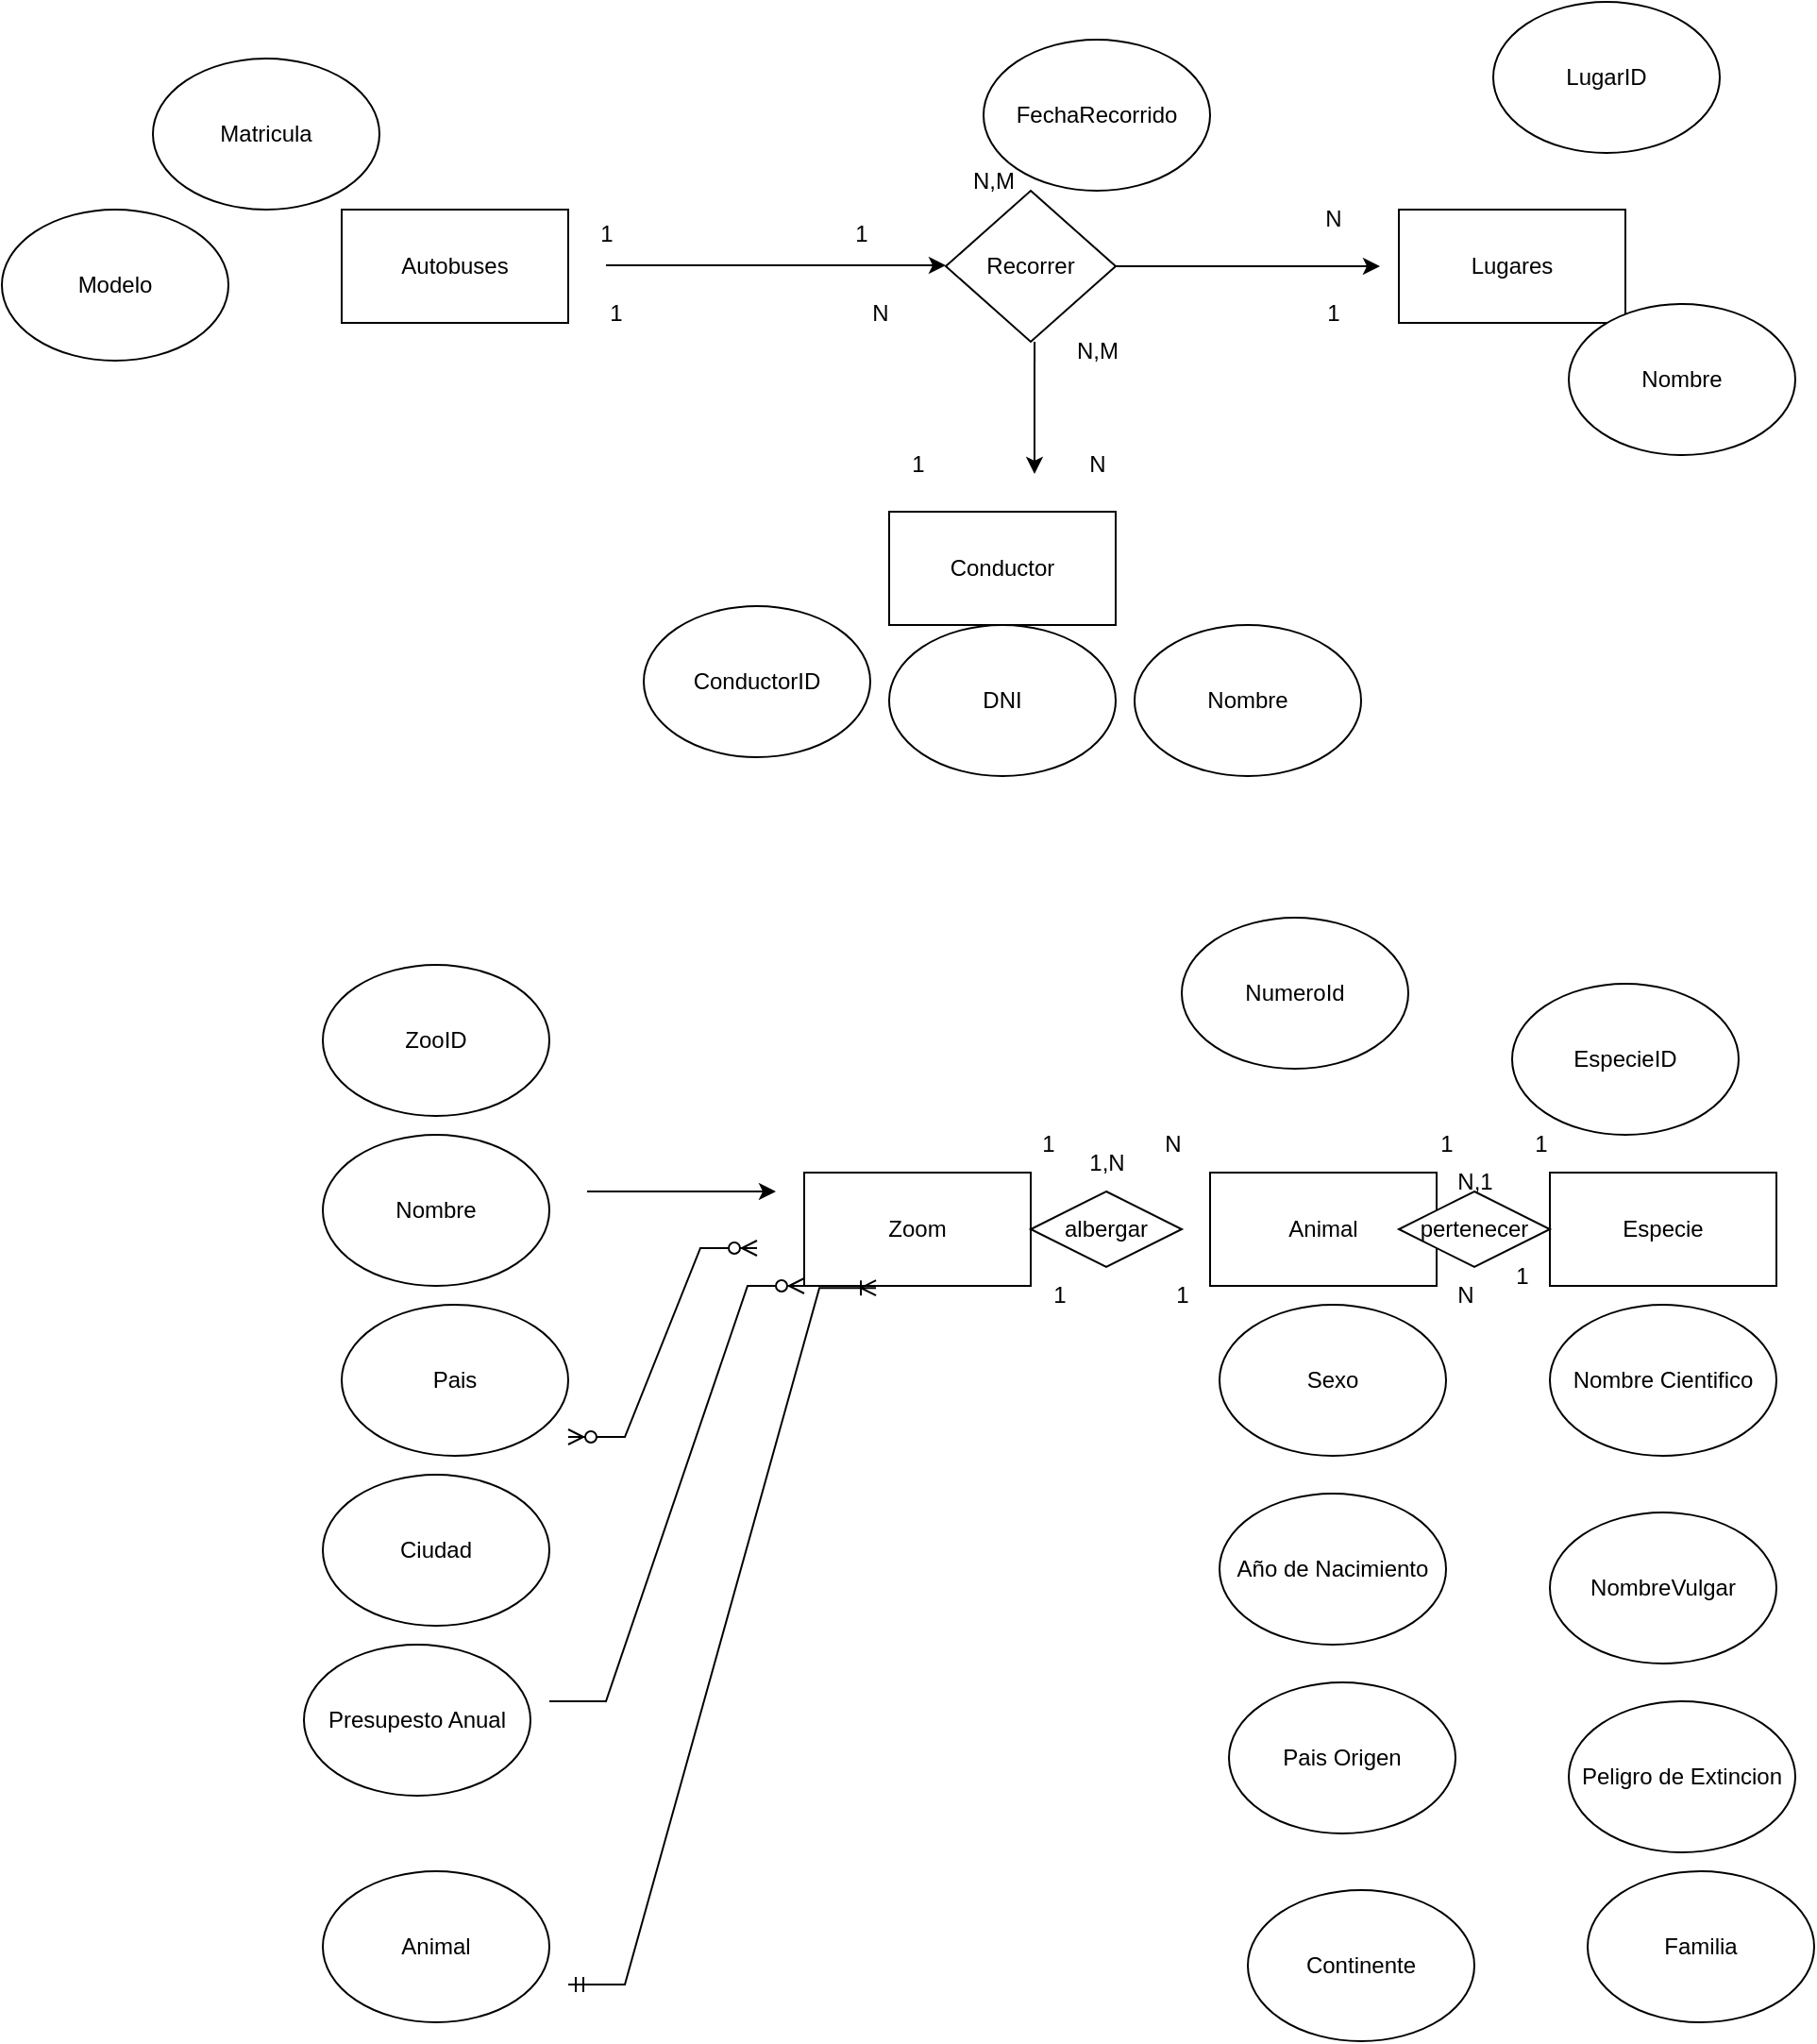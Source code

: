 <mxfile version="22.1.5" type="github">
  <diagram name="Página-1" id="gX3ImtvLsj86ZFGwrYs6">
    <mxGraphModel dx="1933" dy="613" grid="1" gridSize="10" guides="1" tooltips="1" connect="1" arrows="1" fold="1" page="1" pageScale="1" pageWidth="827" pageHeight="1169" math="0" shadow="0">
      <root>
        <mxCell id="0" />
        <mxCell id="1" parent="0" />
        <mxCell id="HMJsBfPP-Kqhdk2uCQWa-1" value="Autobuses" style="rounded=0;whiteSpace=wrap;html=1;" vertex="1" parent="1">
          <mxGeometry x="40" y="130" width="120" height="60" as="geometry" />
        </mxCell>
        <mxCell id="HMJsBfPP-Kqhdk2uCQWa-2" value="Conductor" style="rounded=0;whiteSpace=wrap;html=1;" vertex="1" parent="1">
          <mxGeometry x="330" y="290" width="120" height="60" as="geometry" />
        </mxCell>
        <mxCell id="HMJsBfPP-Kqhdk2uCQWa-6" value="" style="endArrow=classic;html=1;rounded=0;" edge="1" parent="1">
          <mxGeometry width="50" height="50" relative="1" as="geometry">
            <mxPoint x="180" y="159.5" as="sourcePoint" />
            <mxPoint x="360" y="159.5" as="targetPoint" />
          </mxGeometry>
        </mxCell>
        <mxCell id="HMJsBfPP-Kqhdk2uCQWa-7" value="Recorrer" style="rhombus;whiteSpace=wrap;html=1;" vertex="1" parent="1">
          <mxGeometry x="360" y="120" width="90" height="80" as="geometry" />
        </mxCell>
        <mxCell id="HMJsBfPP-Kqhdk2uCQWa-8" value="Lugares" style="rounded=0;whiteSpace=wrap;html=1;" vertex="1" parent="1">
          <mxGeometry x="600" y="130" width="120" height="60" as="geometry" />
        </mxCell>
        <mxCell id="HMJsBfPP-Kqhdk2uCQWa-11" value="" style="endArrow=classic;html=1;rounded=0;" edge="1" parent="1">
          <mxGeometry width="50" height="50" relative="1" as="geometry">
            <mxPoint x="450" y="160" as="sourcePoint" />
            <mxPoint x="590" y="160" as="targetPoint" />
          </mxGeometry>
        </mxCell>
        <mxCell id="HMJsBfPP-Kqhdk2uCQWa-25" value="" style="endArrow=classic;html=1;rounded=0;" edge="1" parent="1">
          <mxGeometry width="50" height="50" relative="1" as="geometry">
            <mxPoint x="407.02" y="200" as="sourcePoint" />
            <mxPoint x="407" y="270" as="targetPoint" />
          </mxGeometry>
        </mxCell>
        <mxCell id="HMJsBfPP-Kqhdk2uCQWa-26" value="Matricula" style="ellipse;whiteSpace=wrap;html=1;" vertex="1" parent="1">
          <mxGeometry x="-60" y="50" width="120" height="80" as="geometry" />
        </mxCell>
        <mxCell id="HMJsBfPP-Kqhdk2uCQWa-33" value="FechaRecorrido" style="ellipse;whiteSpace=wrap;html=1;" vertex="1" parent="1">
          <mxGeometry x="380" y="40" width="120" height="80" as="geometry" />
        </mxCell>
        <mxCell id="HMJsBfPP-Kqhdk2uCQWa-34" value="Nombre" style="ellipse;whiteSpace=wrap;html=1;" vertex="1" parent="1">
          <mxGeometry x="460" y="350" width="120" height="80" as="geometry" />
        </mxCell>
        <mxCell id="HMJsBfPP-Kqhdk2uCQWa-35" value="DNI" style="ellipse;whiteSpace=wrap;html=1;" vertex="1" parent="1">
          <mxGeometry x="330" y="350" width="120" height="80" as="geometry" />
        </mxCell>
        <mxCell id="HMJsBfPP-Kqhdk2uCQWa-36" value="ConductorID" style="ellipse;whiteSpace=wrap;html=1;" vertex="1" parent="1">
          <mxGeometry x="200" y="340" width="120" height="80" as="geometry" />
        </mxCell>
        <mxCell id="HMJsBfPP-Kqhdk2uCQWa-37" value="Nombre" style="ellipse;whiteSpace=wrap;html=1;" vertex="1" parent="1">
          <mxGeometry x="690" y="180" width="120" height="80" as="geometry" />
        </mxCell>
        <mxCell id="HMJsBfPP-Kqhdk2uCQWa-38" value="LugarID" style="ellipse;whiteSpace=wrap;html=1;" vertex="1" parent="1">
          <mxGeometry x="650" y="20" width="120" height="80" as="geometry" />
        </mxCell>
        <mxCell id="HMJsBfPP-Kqhdk2uCQWa-39" value="Modelo&lt;br&gt;" style="ellipse;whiteSpace=wrap;html=1;" vertex="1" parent="1">
          <mxGeometry x="-140" y="130" width="120" height="80" as="geometry" />
        </mxCell>
        <mxCell id="HMJsBfPP-Kqhdk2uCQWa-40" value="1" style="text;html=1;align=center;verticalAlign=middle;resizable=0;points=[];autosize=1;strokeColor=none;fillColor=none;" vertex="1" parent="1">
          <mxGeometry x="165" y="128" width="30" height="30" as="geometry" />
        </mxCell>
        <mxCell id="HMJsBfPP-Kqhdk2uCQWa-41" value="1" style="text;html=1;align=center;verticalAlign=middle;resizable=0;points=[];autosize=1;strokeColor=none;fillColor=none;" vertex="1" parent="1">
          <mxGeometry x="170" y="170" width="30" height="30" as="geometry" />
        </mxCell>
        <mxCell id="HMJsBfPP-Kqhdk2uCQWa-42" value="1" style="text;html=1;align=center;verticalAlign=middle;resizable=0;points=[];autosize=1;strokeColor=none;fillColor=none;" vertex="1" parent="1">
          <mxGeometry x="300" y="128" width="30" height="30" as="geometry" />
        </mxCell>
        <mxCell id="HMJsBfPP-Kqhdk2uCQWa-43" value="N" style="text;html=1;align=center;verticalAlign=middle;resizable=0;points=[];autosize=1;strokeColor=none;fillColor=none;" vertex="1" parent="1">
          <mxGeometry x="310" y="170" width="30" height="30" as="geometry" />
        </mxCell>
        <mxCell id="HMJsBfPP-Kqhdk2uCQWa-44" value="N" style="text;html=1;align=center;verticalAlign=middle;resizable=0;points=[];autosize=1;strokeColor=none;fillColor=none;" vertex="1" parent="1">
          <mxGeometry x="550" y="120" width="30" height="30" as="geometry" />
        </mxCell>
        <mxCell id="HMJsBfPP-Kqhdk2uCQWa-45" value="N,M" style="text;html=1;align=center;verticalAlign=middle;resizable=0;points=[];autosize=1;strokeColor=none;fillColor=none;" vertex="1" parent="1">
          <mxGeometry x="360" y="100" width="50" height="30" as="geometry" />
        </mxCell>
        <mxCell id="HMJsBfPP-Kqhdk2uCQWa-46" value="1" style="text;html=1;align=center;verticalAlign=middle;resizable=0;points=[];autosize=1;strokeColor=none;fillColor=none;" vertex="1" parent="1">
          <mxGeometry x="550" y="170" width="30" height="30" as="geometry" />
        </mxCell>
        <mxCell id="HMJsBfPP-Kqhdk2uCQWa-47" value="N,M" style="text;html=1;align=center;verticalAlign=middle;resizable=0;points=[];autosize=1;strokeColor=none;fillColor=none;" vertex="1" parent="1">
          <mxGeometry x="415" y="190" width="50" height="30" as="geometry" />
        </mxCell>
        <mxCell id="HMJsBfPP-Kqhdk2uCQWa-48" value="1" style="text;html=1;align=center;verticalAlign=middle;resizable=0;points=[];autosize=1;strokeColor=none;fillColor=none;" vertex="1" parent="1">
          <mxGeometry x="330" y="250" width="30" height="30" as="geometry" />
        </mxCell>
        <mxCell id="HMJsBfPP-Kqhdk2uCQWa-49" value="N" style="text;html=1;align=center;verticalAlign=middle;resizable=0;points=[];autosize=1;strokeColor=none;fillColor=none;" vertex="1" parent="1">
          <mxGeometry x="425" y="250" width="30" height="30" as="geometry" />
        </mxCell>
        <mxCell id="HMJsBfPP-Kqhdk2uCQWa-50" value="Zoom" style="rounded=0;whiteSpace=wrap;html=1;" vertex="1" parent="1">
          <mxGeometry x="285" y="640" width="120" height="60" as="geometry" />
        </mxCell>
        <mxCell id="HMJsBfPP-Kqhdk2uCQWa-69" value="Peligro de Extincion" style="ellipse;whiteSpace=wrap;html=1;" vertex="1" parent="1">
          <mxGeometry x="690" y="920" width="120" height="80" as="geometry" />
        </mxCell>
        <mxCell id="HMJsBfPP-Kqhdk2uCQWa-71" value="Nombre Cientifico" style="ellipse;whiteSpace=wrap;html=1;" vertex="1" parent="1">
          <mxGeometry x="680" y="710" width="120" height="80" as="geometry" />
        </mxCell>
        <mxCell id="HMJsBfPP-Kqhdk2uCQWa-72" value="NombreVulgar" style="ellipse;whiteSpace=wrap;html=1;" vertex="1" parent="1">
          <mxGeometry x="680" y="820" width="120" height="80" as="geometry" />
        </mxCell>
        <mxCell id="HMJsBfPP-Kqhdk2uCQWa-75" value="Presupesto Anual" style="ellipse;whiteSpace=wrap;html=1;" vertex="1" parent="1">
          <mxGeometry x="20" y="890" width="120" height="80" as="geometry" />
        </mxCell>
        <mxCell id="HMJsBfPP-Kqhdk2uCQWa-77" value="Animal" style="ellipse;whiteSpace=wrap;html=1;" vertex="1" parent="1">
          <mxGeometry x="30" y="1010" width="120" height="80" as="geometry" />
        </mxCell>
        <mxCell id="HMJsBfPP-Kqhdk2uCQWa-78" value="Año de Nacimiento" style="ellipse;whiteSpace=wrap;html=1;" vertex="1" parent="1">
          <mxGeometry x="505" y="810" width="120" height="80" as="geometry" />
        </mxCell>
        <mxCell id="HMJsBfPP-Kqhdk2uCQWa-79" value="Sexo" style="ellipse;whiteSpace=wrap;html=1;" vertex="1" parent="1">
          <mxGeometry x="505" y="710" width="120" height="80" as="geometry" />
        </mxCell>
        <mxCell id="HMJsBfPP-Kqhdk2uCQWa-80" value="Especie" style="rounded=0;whiteSpace=wrap;html=1;" vertex="1" parent="1">
          <mxGeometry x="680" y="640" width="120" height="60" as="geometry" />
        </mxCell>
        <mxCell id="HMJsBfPP-Kqhdk2uCQWa-81" value="Animal" style="rounded=0;whiteSpace=wrap;html=1;" vertex="1" parent="1">
          <mxGeometry x="500" y="640" width="120" height="60" as="geometry" />
        </mxCell>
        <mxCell id="HMJsBfPP-Kqhdk2uCQWa-82" value="albergar" style="rhombus;whiteSpace=wrap;html=1;" vertex="1" parent="1">
          <mxGeometry x="405" y="650" width="80" height="40" as="geometry" />
        </mxCell>
        <mxCell id="HMJsBfPP-Kqhdk2uCQWa-84" value="pertenecer" style="rhombus;whiteSpace=wrap;html=1;" vertex="1" parent="1">
          <mxGeometry x="600" y="650" width="80" height="40" as="geometry" />
        </mxCell>
        <mxCell id="HMJsBfPP-Kqhdk2uCQWa-85" value="ZooID" style="ellipse;whiteSpace=wrap;html=1;" vertex="1" parent="1">
          <mxGeometry x="30" y="530" width="120" height="80" as="geometry" />
        </mxCell>
        <mxCell id="HMJsBfPP-Kqhdk2uCQWa-86" value="Ciudad" style="ellipse;whiteSpace=wrap;html=1;" vertex="1" parent="1">
          <mxGeometry x="30" y="800" width="120" height="80" as="geometry" />
        </mxCell>
        <mxCell id="HMJsBfPP-Kqhdk2uCQWa-87" value="Pais" style="ellipse;whiteSpace=wrap;html=1;" vertex="1" parent="1">
          <mxGeometry x="40" y="710" width="120" height="80" as="geometry" />
        </mxCell>
        <mxCell id="HMJsBfPP-Kqhdk2uCQWa-88" value="Nombre" style="ellipse;whiteSpace=wrap;html=1;" vertex="1" parent="1">
          <mxGeometry x="30" y="620" width="120" height="80" as="geometry" />
        </mxCell>
        <mxCell id="HMJsBfPP-Kqhdk2uCQWa-89" value="" style="endArrow=classic;html=1;rounded=0;" edge="1" parent="1">
          <mxGeometry width="50" height="50" relative="1" as="geometry">
            <mxPoint x="170" y="650" as="sourcePoint" />
            <mxPoint x="270" y="650" as="targetPoint" />
          </mxGeometry>
        </mxCell>
        <mxCell id="HMJsBfPP-Kqhdk2uCQWa-90" value="NumeroId" style="ellipse;whiteSpace=wrap;html=1;" vertex="1" parent="1">
          <mxGeometry x="485" y="505" width="120" height="80" as="geometry" />
        </mxCell>
        <mxCell id="HMJsBfPP-Kqhdk2uCQWa-91" value="Pais Origen" style="ellipse;whiteSpace=wrap;html=1;" vertex="1" parent="1">
          <mxGeometry x="510" y="910" width="120" height="80" as="geometry" />
        </mxCell>
        <mxCell id="HMJsBfPP-Kqhdk2uCQWa-92" value="Continente" style="ellipse;whiteSpace=wrap;html=1;" vertex="1" parent="1">
          <mxGeometry x="520" y="1020" width="120" height="80" as="geometry" />
        </mxCell>
        <mxCell id="HMJsBfPP-Kqhdk2uCQWa-93" value="EspecieID" style="ellipse;whiteSpace=wrap;html=1;" vertex="1" parent="1">
          <mxGeometry x="660" y="540" width="120" height="80" as="geometry" />
        </mxCell>
        <mxCell id="HMJsBfPP-Kqhdk2uCQWa-94" value="Familia" style="ellipse;whiteSpace=wrap;html=1;" vertex="1" parent="1">
          <mxGeometry x="700" y="1010" width="120" height="80" as="geometry" />
        </mxCell>
        <mxCell id="HMJsBfPP-Kqhdk2uCQWa-95" value="1" style="text;html=1;align=center;verticalAlign=middle;resizable=0;points=[];autosize=1;strokeColor=none;fillColor=none;" vertex="1" parent="1">
          <mxGeometry x="399" y="610" width="30" height="30" as="geometry" />
        </mxCell>
        <mxCell id="HMJsBfPP-Kqhdk2uCQWa-96" value="1" style="text;html=1;align=center;verticalAlign=middle;resizable=0;points=[];autosize=1;strokeColor=none;fillColor=none;" vertex="1" parent="1">
          <mxGeometry x="660" y="610" width="30" height="30" as="geometry" />
        </mxCell>
        <mxCell id="HMJsBfPP-Kqhdk2uCQWa-97" value="1" style="text;html=1;align=center;verticalAlign=middle;resizable=0;points=[];autosize=1;strokeColor=none;fillColor=none;" vertex="1" parent="1">
          <mxGeometry x="610" y="610" width="30" height="30" as="geometry" />
        </mxCell>
        <mxCell id="HMJsBfPP-Kqhdk2uCQWa-98" value="1" style="text;html=1;align=center;verticalAlign=middle;resizable=0;points=[];autosize=1;strokeColor=none;fillColor=none;" vertex="1" parent="1">
          <mxGeometry x="470" y="690" width="30" height="30" as="geometry" />
        </mxCell>
        <mxCell id="HMJsBfPP-Kqhdk2uCQWa-99" value="1" style="text;html=1;align=center;verticalAlign=middle;resizable=0;points=[];autosize=1;strokeColor=none;fillColor=none;" vertex="1" parent="1">
          <mxGeometry x="405" y="690" width="30" height="30" as="geometry" />
        </mxCell>
        <mxCell id="HMJsBfPP-Kqhdk2uCQWa-100" value="1" style="text;html=1;align=center;verticalAlign=middle;resizable=0;points=[];autosize=1;strokeColor=none;fillColor=none;" vertex="1" parent="1">
          <mxGeometry x="650" y="680" width="30" height="30" as="geometry" />
        </mxCell>
        <mxCell id="HMJsBfPP-Kqhdk2uCQWa-101" value="N" style="text;html=1;align=center;verticalAlign=middle;resizable=0;points=[];autosize=1;strokeColor=none;fillColor=none;" vertex="1" parent="1">
          <mxGeometry x="465" y="610" width="30" height="30" as="geometry" />
        </mxCell>
        <mxCell id="HMJsBfPP-Kqhdk2uCQWa-103" value="N" style="text;html=1;align=center;verticalAlign=middle;resizable=0;points=[];autosize=1;strokeColor=none;fillColor=none;" vertex="1" parent="1">
          <mxGeometry x="620" y="690" width="30" height="30" as="geometry" />
        </mxCell>
        <mxCell id="HMJsBfPP-Kqhdk2uCQWa-105" value="N,1" style="text;html=1;align=center;verticalAlign=middle;resizable=0;points=[];autosize=1;strokeColor=none;fillColor=none;" vertex="1" parent="1">
          <mxGeometry x="620" y="630" width="40" height="30" as="geometry" />
        </mxCell>
        <mxCell id="HMJsBfPP-Kqhdk2uCQWa-106" value="1,N" style="text;html=1;align=center;verticalAlign=middle;resizable=0;points=[];autosize=1;strokeColor=none;fillColor=none;" vertex="1" parent="1">
          <mxGeometry x="425" y="620" width="40" height="30" as="geometry" />
        </mxCell>
        <mxCell id="HMJsBfPP-Kqhdk2uCQWa-107" value="" style="edgeStyle=entityRelationEdgeStyle;fontSize=12;html=1;endArrow=ERzeroToMany;endFill=1;startArrow=ERzeroToMany;rounded=0;" edge="1" parent="1">
          <mxGeometry width="100" height="100" relative="1" as="geometry">
            <mxPoint x="160" y="780" as="sourcePoint" />
            <mxPoint x="260" y="680" as="targetPoint" />
            <Array as="points">
              <mxPoint x="170" y="750" />
            </Array>
          </mxGeometry>
        </mxCell>
        <mxCell id="HMJsBfPP-Kqhdk2uCQWa-108" value="" style="edgeStyle=entityRelationEdgeStyle;fontSize=12;html=1;endArrow=ERzeroToMany;endFill=1;rounded=0;entryX=0;entryY=1;entryDx=0;entryDy=0;" edge="1" parent="1" target="HMJsBfPP-Kqhdk2uCQWa-50">
          <mxGeometry width="100" height="100" relative="1" as="geometry">
            <mxPoint x="150" y="920" as="sourcePoint" />
            <mxPoint x="250" y="820" as="targetPoint" />
          </mxGeometry>
        </mxCell>
        <mxCell id="HMJsBfPP-Kqhdk2uCQWa-109" value="" style="edgeStyle=entityRelationEdgeStyle;fontSize=12;html=1;endArrow=ERoneToMany;startArrow=ERmandOne;rounded=0;entryX=0.317;entryY=1.018;entryDx=0;entryDy=0;entryPerimeter=0;" edge="1" parent="1" target="HMJsBfPP-Kqhdk2uCQWa-50">
          <mxGeometry width="100" height="100" relative="1" as="geometry">
            <mxPoint x="160" y="1070" as="sourcePoint" />
            <mxPoint x="260" y="970" as="targetPoint" />
            <Array as="points">
              <mxPoint x="150" y="1300" />
              <mxPoint x="310" y="730" />
              <mxPoint x="320" y="760" />
              <mxPoint x="320" y="900" />
            </Array>
          </mxGeometry>
        </mxCell>
      </root>
    </mxGraphModel>
  </diagram>
</mxfile>
